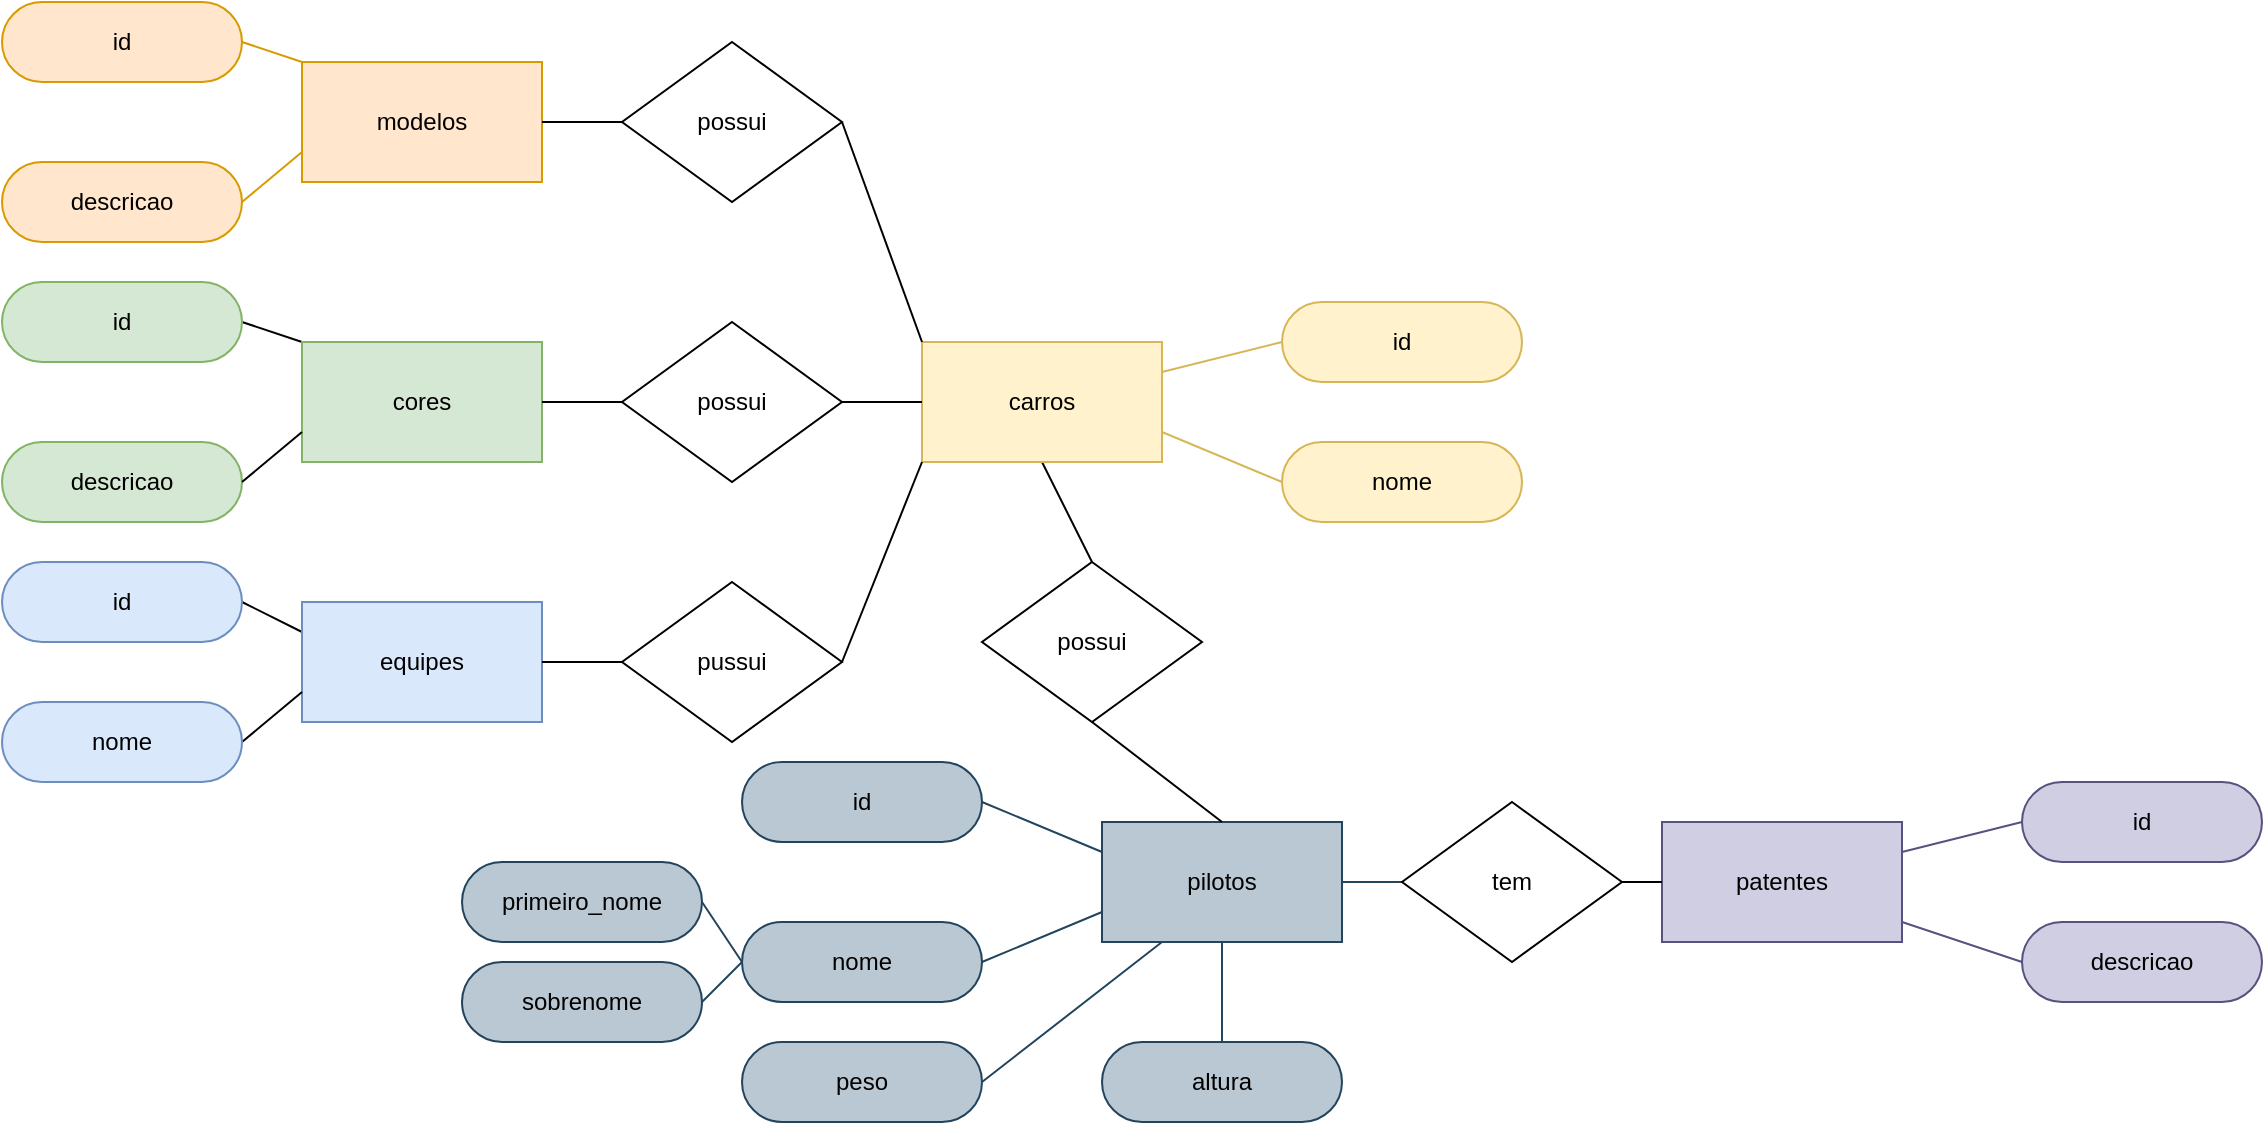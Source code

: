 <mxfile version="14.5.1" type="device"><diagram id="5VkPRCc4i_xmPZixbnV2" name="Página-1"><mxGraphModel dx="918" dy="535" grid="1" gridSize="10" guides="1" tooltips="1" connect="1" arrows="1" fold="1" page="1" pageScale="1" pageWidth="1654" pageHeight="2336" math="0" shadow="0"><root><mxCell id="0"/><mxCell id="1" parent="0"/><mxCell id="T1qGMbaW_wOvRfp_yhT6-3" style="rounded=0;orthogonalLoop=1;jettySize=auto;html=1;exitX=1;exitY=0.5;exitDx=0;exitDy=0;entryX=0;entryY=0;entryDx=0;entryDy=0;startArrow=none;startFill=0;endArrow=none;endFill=0;" edge="1" parent="1" source="T1qGMbaW_wOvRfp_yhT6-1" target="T1qGMbaW_wOvRfp_yhT6-2"><mxGeometry relative="1" as="geometry"/></mxCell><mxCell id="T1qGMbaW_wOvRfp_yhT6-1" value="id" style="rounded=1;whiteSpace=wrap;html=1;arcSize=50;fillColor=#d5e8d4;strokeColor=#82b366;" vertex="1" parent="1"><mxGeometry x="180" y="180" width="120" height="40" as="geometry"/></mxCell><mxCell id="T1qGMbaW_wOvRfp_yhT6-2" value="cores" style="rounded=0;whiteSpace=wrap;html=1;fillColor=#d5e8d4;strokeColor=#82b366;" vertex="1" parent="1"><mxGeometry x="330" y="210" width="120" height="60" as="geometry"/></mxCell><mxCell id="T1qGMbaW_wOvRfp_yhT6-4" value="descricao" style="rounded=1;whiteSpace=wrap;html=1;arcSize=50;fillColor=#d5e8d4;strokeColor=#82b366;" vertex="1" parent="1"><mxGeometry x="180" y="260" width="120" height="40" as="geometry"/></mxCell><mxCell id="T1qGMbaW_wOvRfp_yhT6-5" style="rounded=0;orthogonalLoop=1;jettySize=auto;html=1;exitX=1;exitY=0.5;exitDx=0;exitDy=0;entryX=0;entryY=0.75;entryDx=0;entryDy=0;startArrow=none;startFill=0;endArrow=none;endFill=0;" edge="1" parent="1" source="T1qGMbaW_wOvRfp_yhT6-4" target="T1qGMbaW_wOvRfp_yhT6-2"><mxGeometry relative="1" as="geometry"><mxPoint x="310" y="210" as="sourcePoint"/><mxPoint x="370" y="250" as="targetPoint"/></mxGeometry></mxCell><mxCell id="T1qGMbaW_wOvRfp_yhT6-9" style="edgeStyle=none;rounded=0;orthogonalLoop=1;jettySize=auto;html=1;exitX=1;exitY=0.5;exitDx=0;exitDy=0;entryX=0;entryY=0.25;entryDx=0;entryDy=0;startArrow=none;startFill=0;endArrow=none;endFill=0;" edge="1" parent="1" source="T1qGMbaW_wOvRfp_yhT6-6" target="T1qGMbaW_wOvRfp_yhT6-7"><mxGeometry relative="1" as="geometry"/></mxCell><mxCell id="T1qGMbaW_wOvRfp_yhT6-6" value="id" style="rounded=1;whiteSpace=wrap;html=1;arcSize=50;fillColor=#dae8fc;strokeColor=#6c8ebf;" vertex="1" parent="1"><mxGeometry x="180" y="320" width="120" height="40" as="geometry"/></mxCell><mxCell id="T1qGMbaW_wOvRfp_yhT6-7" value="equipes" style="rounded=0;whiteSpace=wrap;html=1;fillColor=#dae8fc;strokeColor=#6c8ebf;" vertex="1" parent="1"><mxGeometry x="330" y="340" width="120" height="60" as="geometry"/></mxCell><mxCell id="T1qGMbaW_wOvRfp_yhT6-10" style="edgeStyle=none;rounded=0;orthogonalLoop=1;jettySize=auto;html=1;exitX=1;exitY=0.5;exitDx=0;exitDy=0;entryX=0;entryY=0.75;entryDx=0;entryDy=0;startArrow=none;startFill=0;endArrow=none;endFill=0;" edge="1" parent="1" source="T1qGMbaW_wOvRfp_yhT6-8" target="T1qGMbaW_wOvRfp_yhT6-7"><mxGeometry relative="1" as="geometry"/></mxCell><mxCell id="T1qGMbaW_wOvRfp_yhT6-8" value="nome" style="rounded=1;whiteSpace=wrap;html=1;arcSize=50;fillColor=#dae8fc;strokeColor=#6c8ebf;" vertex="1" parent="1"><mxGeometry x="180" y="390" width="120" height="40" as="geometry"/></mxCell><mxCell id="T1qGMbaW_wOvRfp_yhT6-12" style="rounded=0;orthogonalLoop=1;jettySize=auto;html=1;exitX=1;exitY=0.5;exitDx=0;exitDy=0;entryX=0;entryY=0;entryDx=0;entryDy=0;startArrow=none;startFill=0;endArrow=none;endFill=0;fillColor=#ffe6cc;strokeColor=#d79b00;" edge="1" parent="1" source="T1qGMbaW_wOvRfp_yhT6-13" target="T1qGMbaW_wOvRfp_yhT6-14"><mxGeometry relative="1" as="geometry"/></mxCell><mxCell id="T1qGMbaW_wOvRfp_yhT6-13" value="id" style="rounded=1;whiteSpace=wrap;html=1;arcSize=50;fillColor=#ffe6cc;strokeColor=#d79b00;" vertex="1" parent="1"><mxGeometry x="180" y="40" width="120" height="40" as="geometry"/></mxCell><mxCell id="T1qGMbaW_wOvRfp_yhT6-14" value="modelos" style="rounded=0;whiteSpace=wrap;html=1;fillColor=#ffe6cc;strokeColor=#d79b00;" vertex="1" parent="1"><mxGeometry x="330" y="70" width="120" height="60" as="geometry"/></mxCell><mxCell id="T1qGMbaW_wOvRfp_yhT6-15" value="descricao" style="rounded=1;whiteSpace=wrap;html=1;arcSize=50;fillColor=#ffe6cc;strokeColor=#d79b00;" vertex="1" parent="1"><mxGeometry x="180" y="120" width="120" height="40" as="geometry"/></mxCell><mxCell id="T1qGMbaW_wOvRfp_yhT6-16" style="rounded=0;orthogonalLoop=1;jettySize=auto;html=1;exitX=1;exitY=0.5;exitDx=0;exitDy=0;entryX=0;entryY=0.75;entryDx=0;entryDy=0;startArrow=none;startFill=0;endArrow=none;endFill=0;fillColor=#ffe6cc;strokeColor=#d79b00;" edge="1" parent="1" source="T1qGMbaW_wOvRfp_yhT6-15" target="T1qGMbaW_wOvRfp_yhT6-14"><mxGeometry relative="1" as="geometry"><mxPoint x="310" y="70" as="sourcePoint"/><mxPoint x="370" y="110" as="targetPoint"/></mxGeometry></mxCell><mxCell id="T1qGMbaW_wOvRfp_yhT6-17" style="rounded=0;orthogonalLoop=1;jettySize=auto;html=1;exitX=1;exitY=0.5;exitDx=0;exitDy=0;entryX=0;entryY=0.75;entryDx=0;entryDy=0;startArrow=none;startFill=0;endArrow=none;endFill=0;fillColor=#fff2cc;strokeColor=#d6b656;" edge="1" parent="1" source="T1qGMbaW_wOvRfp_yhT6-18" target="T1qGMbaW_wOvRfp_yhT6-19"><mxGeometry relative="1" as="geometry"/></mxCell><mxCell id="T1qGMbaW_wOvRfp_yhT6-18" value="id" style="rounded=1;whiteSpace=wrap;html=1;arcSize=50;fillColor=#fff2cc;strokeColor=#d6b656;direction=west;" vertex="1" parent="1"><mxGeometry x="820" y="190" width="120" height="40" as="geometry"/></mxCell><mxCell id="T1qGMbaW_wOvRfp_yhT6-55" style="edgeStyle=none;rounded=0;orthogonalLoop=1;jettySize=auto;html=1;exitX=0.5;exitY=0;exitDx=0;exitDy=0;entryX=0.5;entryY=0;entryDx=0;entryDy=0;startArrow=none;startFill=0;endArrow=none;endFill=0;" edge="1" parent="1" source="T1qGMbaW_wOvRfp_yhT6-19" target="T1qGMbaW_wOvRfp_yhT6-54"><mxGeometry relative="1" as="geometry"/></mxCell><mxCell id="T1qGMbaW_wOvRfp_yhT6-19" value="carros" style="rounded=0;whiteSpace=wrap;html=1;fillColor=#fff2cc;strokeColor=#d6b656;direction=west;" vertex="1" parent="1"><mxGeometry x="640" y="210" width="120" height="60" as="geometry"/></mxCell><mxCell id="T1qGMbaW_wOvRfp_yhT6-20" value="nome" style="rounded=1;whiteSpace=wrap;html=1;arcSize=50;fillColor=#fff2cc;strokeColor=#d6b656;direction=west;" vertex="1" parent="1"><mxGeometry x="820" y="260" width="120" height="40" as="geometry"/></mxCell><mxCell id="T1qGMbaW_wOvRfp_yhT6-21" style="rounded=0;orthogonalLoop=1;jettySize=auto;html=1;exitX=1;exitY=0.5;exitDx=0;exitDy=0;entryX=0;entryY=0.25;entryDx=0;entryDy=0;startArrow=none;startFill=0;endArrow=none;endFill=0;fillColor=#fff2cc;strokeColor=#d6b656;" edge="1" parent="1" source="T1qGMbaW_wOvRfp_yhT6-20" target="T1qGMbaW_wOvRfp_yhT6-19"><mxGeometry relative="1" as="geometry"><mxPoint x="750" y="210" as="sourcePoint"/><mxPoint x="810" y="250" as="targetPoint"/></mxGeometry></mxCell><mxCell id="T1qGMbaW_wOvRfp_yhT6-25" style="edgeStyle=none;rounded=0;orthogonalLoop=1;jettySize=auto;html=1;exitX=0;exitY=0.5;exitDx=0;exitDy=0;entryX=1;entryY=0.5;entryDx=0;entryDy=0;startArrow=none;startFill=0;endArrow=none;endFill=0;" edge="1" parent="1" source="T1qGMbaW_wOvRfp_yhT6-22" target="T1qGMbaW_wOvRfp_yhT6-14"><mxGeometry relative="1" as="geometry"/></mxCell><mxCell id="T1qGMbaW_wOvRfp_yhT6-26" style="edgeStyle=none;rounded=0;orthogonalLoop=1;jettySize=auto;html=1;exitX=1;exitY=0.5;exitDx=0;exitDy=0;entryX=1;entryY=1;entryDx=0;entryDy=0;startArrow=none;startFill=0;endArrow=none;endFill=0;" edge="1" parent="1" source="T1qGMbaW_wOvRfp_yhT6-22" target="T1qGMbaW_wOvRfp_yhT6-19"><mxGeometry relative="1" as="geometry"/></mxCell><mxCell id="T1qGMbaW_wOvRfp_yhT6-22" value="possui" style="rhombus;whiteSpace=wrap;html=1;" vertex="1" parent="1"><mxGeometry x="490" y="60" width="110" height="80" as="geometry"/></mxCell><mxCell id="T1qGMbaW_wOvRfp_yhT6-29" style="edgeStyle=none;rounded=0;orthogonalLoop=1;jettySize=auto;html=1;exitX=1;exitY=0.5;exitDx=0;exitDy=0;entryX=1;entryY=0.5;entryDx=0;entryDy=0;startArrow=none;startFill=0;endArrow=none;endFill=0;" edge="1" parent="1" source="T1qGMbaW_wOvRfp_yhT6-23" target="T1qGMbaW_wOvRfp_yhT6-19"><mxGeometry relative="1" as="geometry"/></mxCell><mxCell id="T1qGMbaW_wOvRfp_yhT6-32" style="edgeStyle=none;rounded=0;orthogonalLoop=1;jettySize=auto;html=1;exitX=0;exitY=0.5;exitDx=0;exitDy=0;entryX=1;entryY=0.5;entryDx=0;entryDy=0;startArrow=none;startFill=0;endArrow=none;endFill=0;" edge="1" parent="1" source="T1qGMbaW_wOvRfp_yhT6-23" target="T1qGMbaW_wOvRfp_yhT6-2"><mxGeometry relative="1" as="geometry"/></mxCell><mxCell id="T1qGMbaW_wOvRfp_yhT6-23" value="possui" style="rhombus;whiteSpace=wrap;html=1;" vertex="1" parent="1"><mxGeometry x="490" y="200" width="110" height="80" as="geometry"/></mxCell><mxCell id="T1qGMbaW_wOvRfp_yhT6-30" style="edgeStyle=none;rounded=0;orthogonalLoop=1;jettySize=auto;html=1;exitX=1;exitY=0.5;exitDx=0;exitDy=0;entryX=1;entryY=0;entryDx=0;entryDy=0;startArrow=none;startFill=0;endArrow=none;endFill=0;" edge="1" parent="1" source="T1qGMbaW_wOvRfp_yhT6-24" target="T1qGMbaW_wOvRfp_yhT6-19"><mxGeometry relative="1" as="geometry"/></mxCell><mxCell id="T1qGMbaW_wOvRfp_yhT6-31" style="edgeStyle=none;rounded=0;orthogonalLoop=1;jettySize=auto;html=1;exitX=0;exitY=0.5;exitDx=0;exitDy=0;entryX=1;entryY=0.5;entryDx=0;entryDy=0;startArrow=none;startFill=0;endArrow=none;endFill=0;" edge="1" parent="1" source="T1qGMbaW_wOvRfp_yhT6-24" target="T1qGMbaW_wOvRfp_yhT6-7"><mxGeometry relative="1" as="geometry"/></mxCell><mxCell id="T1qGMbaW_wOvRfp_yhT6-24" value="pussui" style="rhombus;whiteSpace=wrap;html=1;" vertex="1" parent="1"><mxGeometry x="490" y="330" width="110" height="80" as="geometry"/></mxCell><mxCell id="T1qGMbaW_wOvRfp_yhT6-33" style="rounded=0;orthogonalLoop=1;jettySize=auto;html=1;exitX=0;exitY=0.5;exitDx=0;exitDy=0;entryX=1;entryY=0.75;entryDx=0;entryDy=0;startArrow=none;startFill=0;endArrow=none;endFill=0;fillColor=#bac8d3;strokeColor=#23445d;" edge="1" parent="1" source="T1qGMbaW_wOvRfp_yhT6-34" target="T1qGMbaW_wOvRfp_yhT6-35"><mxGeometry relative="1" as="geometry"/></mxCell><mxCell id="T1qGMbaW_wOvRfp_yhT6-34" value="id" style="rounded=1;whiteSpace=wrap;html=1;arcSize=50;fillColor=#bac8d3;strokeColor=#23445d;direction=west;" vertex="1" parent="1"><mxGeometry x="550" y="420" width="120" height="40" as="geometry"/></mxCell><mxCell id="T1qGMbaW_wOvRfp_yhT6-49" style="edgeStyle=none;rounded=0;orthogonalLoop=1;jettySize=auto;html=1;exitX=0.75;exitY=0;exitDx=0;exitDy=0;entryX=0;entryY=0.5;entryDx=0;entryDy=0;startArrow=none;startFill=0;endArrow=none;endFill=0;fillColor=#bac8d3;strokeColor=#23445d;" edge="1" parent="1" source="T1qGMbaW_wOvRfp_yhT6-35" target="T1qGMbaW_wOvRfp_yhT6-45"><mxGeometry relative="1" as="geometry"/></mxCell><mxCell id="T1qGMbaW_wOvRfp_yhT6-50" style="edgeStyle=none;rounded=0;orthogonalLoop=1;jettySize=auto;html=1;exitX=0.5;exitY=0;exitDx=0;exitDy=0;startArrow=none;startFill=0;endArrow=none;endFill=0;fillColor=#bac8d3;strokeColor=#23445d;" edge="1" parent="1" source="T1qGMbaW_wOvRfp_yhT6-35" target="T1qGMbaW_wOvRfp_yhT6-46"><mxGeometry relative="1" as="geometry"/></mxCell><mxCell id="T1qGMbaW_wOvRfp_yhT6-35" value="pilotos" style="rounded=0;whiteSpace=wrap;html=1;fillColor=#bac8d3;strokeColor=#23445d;direction=west;" vertex="1" parent="1"><mxGeometry x="730" y="450" width="120" height="60" as="geometry"/></mxCell><mxCell id="T1qGMbaW_wOvRfp_yhT6-36" value="nome" style="rounded=1;whiteSpace=wrap;html=1;arcSize=50;fillColor=#bac8d3;strokeColor=#23445d;direction=west;" vertex="1" parent="1"><mxGeometry x="550" y="500" width="120" height="40" as="geometry"/></mxCell><mxCell id="T1qGMbaW_wOvRfp_yhT6-37" style="rounded=0;orthogonalLoop=1;jettySize=auto;html=1;exitX=0;exitY=0.5;exitDx=0;exitDy=0;entryX=1;entryY=0.25;entryDx=0;entryDy=0;startArrow=none;startFill=0;endArrow=none;endFill=0;fillColor=#bac8d3;strokeColor=#23445d;" edge="1" parent="1" source="T1qGMbaW_wOvRfp_yhT6-36" target="T1qGMbaW_wOvRfp_yhT6-35"><mxGeometry relative="1" as="geometry"><mxPoint x="840" y="450" as="sourcePoint"/><mxPoint x="900" y="490" as="targetPoint"/></mxGeometry></mxCell><mxCell id="T1qGMbaW_wOvRfp_yhT6-38" style="rounded=0;orthogonalLoop=1;jettySize=auto;html=1;exitX=1;exitY=0.5;exitDx=0;exitDy=0;entryX=0;entryY=0.75;entryDx=0;entryDy=0;startArrow=none;startFill=0;endArrow=none;endFill=0;fillColor=#d0cee2;strokeColor=#56517e;" edge="1" parent="1" source="T1qGMbaW_wOvRfp_yhT6-39" target="T1qGMbaW_wOvRfp_yhT6-40"><mxGeometry relative="1" as="geometry"/></mxCell><mxCell id="T1qGMbaW_wOvRfp_yhT6-39" value="id" style="rounded=1;whiteSpace=wrap;html=1;arcSize=50;fillColor=#d0cee2;strokeColor=#56517e;direction=west;" vertex="1" parent="1"><mxGeometry x="1190" y="430" width="120" height="40" as="geometry"/></mxCell><mxCell id="T1qGMbaW_wOvRfp_yhT6-40" value="patentes" style="rounded=0;whiteSpace=wrap;html=1;fillColor=#d0cee2;strokeColor=#56517e;direction=west;" vertex="1" parent="1"><mxGeometry x="1010" y="450" width="120" height="60" as="geometry"/></mxCell><mxCell id="T1qGMbaW_wOvRfp_yhT6-41" value="descricao" style="rounded=1;whiteSpace=wrap;html=1;arcSize=50;fillColor=#d0cee2;strokeColor=#56517e;direction=west;" vertex="1" parent="1"><mxGeometry x="1190" y="500" width="120" height="40" as="geometry"/></mxCell><mxCell id="T1qGMbaW_wOvRfp_yhT6-42" style="rounded=0;orthogonalLoop=1;jettySize=auto;html=1;exitX=1;exitY=0.5;exitDx=0;exitDy=0;startArrow=none;startFill=0;endArrow=none;endFill=0;fillColor=#d0cee2;strokeColor=#56517e;" edge="1" parent="1" source="T1qGMbaW_wOvRfp_yhT6-41" target="T1qGMbaW_wOvRfp_yhT6-40"><mxGeometry relative="1" as="geometry"><mxPoint x="1120" y="450" as="sourcePoint"/><mxPoint x="1180" y="490" as="targetPoint"/></mxGeometry></mxCell><mxCell id="T1qGMbaW_wOvRfp_yhT6-48" style="edgeStyle=none;rounded=0;orthogonalLoop=1;jettySize=auto;html=1;exitX=0;exitY=0.5;exitDx=0;exitDy=0;startArrow=none;startFill=0;endArrow=none;endFill=0;fillColor=#bac8d3;strokeColor=#23445d;" edge="1" parent="1" source="T1qGMbaW_wOvRfp_yhT6-43"><mxGeometry relative="1" as="geometry"><mxPoint x="550" y="520" as="targetPoint"/></mxGeometry></mxCell><mxCell id="T1qGMbaW_wOvRfp_yhT6-43" value="primeiro_nome" style="rounded=1;whiteSpace=wrap;html=1;arcSize=50;fillColor=#bac8d3;strokeColor=#23445d;direction=west;" vertex="1" parent="1"><mxGeometry x="410" y="470" width="120" height="40" as="geometry"/></mxCell><mxCell id="T1qGMbaW_wOvRfp_yhT6-47" style="edgeStyle=none;rounded=0;orthogonalLoop=1;jettySize=auto;html=1;exitX=0;exitY=0.5;exitDx=0;exitDy=0;entryX=1;entryY=0.5;entryDx=0;entryDy=0;startArrow=none;startFill=0;endArrow=none;endFill=0;fillColor=#bac8d3;strokeColor=#23445d;" edge="1" parent="1" source="T1qGMbaW_wOvRfp_yhT6-44" target="T1qGMbaW_wOvRfp_yhT6-36"><mxGeometry relative="1" as="geometry"/></mxCell><mxCell id="T1qGMbaW_wOvRfp_yhT6-44" value="sobrenome" style="rounded=1;whiteSpace=wrap;html=1;arcSize=50;fillColor=#bac8d3;strokeColor=#23445d;direction=west;" vertex="1" parent="1"><mxGeometry x="410" y="520" width="120" height="40" as="geometry"/></mxCell><mxCell id="T1qGMbaW_wOvRfp_yhT6-45" value="peso" style="rounded=1;whiteSpace=wrap;html=1;arcSize=50;fillColor=#bac8d3;strokeColor=#23445d;direction=west;" vertex="1" parent="1"><mxGeometry x="550" y="560" width="120" height="40" as="geometry"/></mxCell><mxCell id="T1qGMbaW_wOvRfp_yhT6-46" value="altura" style="rounded=1;whiteSpace=wrap;html=1;arcSize=50;fillColor=#bac8d3;strokeColor=#23445d;direction=west;" vertex="1" parent="1"><mxGeometry x="730" y="560" width="120" height="40" as="geometry"/></mxCell><mxCell id="T1qGMbaW_wOvRfp_yhT6-52" style="edgeStyle=none;rounded=0;orthogonalLoop=1;jettySize=auto;html=1;exitX=0;exitY=0.5;exitDx=0;exitDy=0;entryX=0;entryY=0.5;entryDx=0;entryDy=0;startArrow=none;startFill=0;endArrow=none;endFill=0;fillColor=#bac8d3;strokeColor=#23445d;" edge="1" parent="1" source="T1qGMbaW_wOvRfp_yhT6-51" target="T1qGMbaW_wOvRfp_yhT6-35"><mxGeometry relative="1" as="geometry"/></mxCell><mxCell id="T1qGMbaW_wOvRfp_yhT6-53" style="edgeStyle=none;rounded=0;orthogonalLoop=1;jettySize=auto;html=1;exitX=1;exitY=0.5;exitDx=0;exitDy=0;entryX=1;entryY=0.5;entryDx=0;entryDy=0;startArrow=none;startFill=0;endArrow=none;endFill=0;" edge="1" parent="1" source="T1qGMbaW_wOvRfp_yhT6-51" target="T1qGMbaW_wOvRfp_yhT6-40"><mxGeometry relative="1" as="geometry"/></mxCell><mxCell id="T1qGMbaW_wOvRfp_yhT6-51" value="tem" style="rhombus;whiteSpace=wrap;html=1;" vertex="1" parent="1"><mxGeometry x="880" y="440" width="110" height="80" as="geometry"/></mxCell><mxCell id="T1qGMbaW_wOvRfp_yhT6-56" style="edgeStyle=none;rounded=0;orthogonalLoop=1;jettySize=auto;html=1;exitX=0.5;exitY=1;exitDx=0;exitDy=0;entryX=0.5;entryY=1;entryDx=0;entryDy=0;startArrow=none;startFill=0;endArrow=none;endFill=0;" edge="1" parent="1" source="T1qGMbaW_wOvRfp_yhT6-54" target="T1qGMbaW_wOvRfp_yhT6-35"><mxGeometry relative="1" as="geometry"/></mxCell><mxCell id="T1qGMbaW_wOvRfp_yhT6-54" value="possui" style="rhombus;whiteSpace=wrap;html=1;" vertex="1" parent="1"><mxGeometry x="670" y="320" width="110" height="80" as="geometry"/></mxCell></root></mxGraphModel></diagram></mxfile>